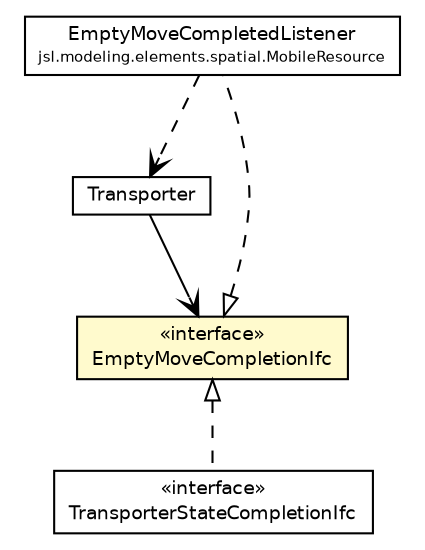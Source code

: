 #!/usr/local/bin/dot
#
# Class diagram 
# Generated by UMLGraph version 5.4 (http://www.umlgraph.org/)
#

digraph G {
	edge [fontname="Helvetica",fontsize=10,labelfontname="Helvetica",labelfontsize=10];
	node [fontname="Helvetica",fontsize=10,shape=plaintext];
	nodesep=0.25;
	ranksep=0.5;
	// jsl.modeling.elements.spatial.MobileResource.EmptyMoveCompletedListener
	c72461 [label=<<table title="jsl.modeling.elements.spatial.MobileResource.EmptyMoveCompletedListener" border="0" cellborder="1" cellspacing="0" cellpadding="2" port="p" href="../MobileResource.EmptyMoveCompletedListener.html">
		<tr><td><table border="0" cellspacing="0" cellpadding="1">
<tr><td align="center" balign="center"> EmptyMoveCompletedListener </td></tr>
<tr><td align="center" balign="center"><font point-size="7.0"> jsl.modeling.elements.spatial.MobileResource </font></td></tr>
		</table></td></tr>
		</table>>, URL="../MobileResource.EmptyMoveCompletedListener.html", fontname="Helvetica", fontcolor="black", fontsize=9.0];
	// jsl.modeling.elements.spatial.transporter.TransporterStateCompletionIfc
	c72476 [label=<<table title="jsl.modeling.elements.spatial.transporter.TransporterStateCompletionIfc" border="0" cellborder="1" cellspacing="0" cellpadding="2" port="p" href="./TransporterStateCompletionIfc.html">
		<tr><td><table border="0" cellspacing="0" cellpadding="1">
<tr><td align="center" balign="center"> &#171;interface&#187; </td></tr>
<tr><td align="center" balign="center"> TransporterStateCompletionIfc </td></tr>
		</table></td></tr>
		</table>>, URL="./TransporterStateCompletionIfc.html", fontname="Helvetica", fontcolor="black", fontsize=9.0];
	// jsl.modeling.elements.spatial.transporter.Transporter
	c72482 [label=<<table title="jsl.modeling.elements.spatial.transporter.Transporter" border="0" cellborder="1" cellspacing="0" cellpadding="2" port="p" href="./Transporter.html">
		<tr><td><table border="0" cellspacing="0" cellpadding="1">
<tr><td align="center" balign="center"> Transporter </td></tr>
		</table></td></tr>
		</table>>, URL="./Transporter.html", fontname="Helvetica", fontcolor="black", fontsize=9.0];
	// jsl.modeling.elements.spatial.transporter.EmptyMoveCompletionIfc
	c72494 [label=<<table title="jsl.modeling.elements.spatial.transporter.EmptyMoveCompletionIfc" border="0" cellborder="1" cellspacing="0" cellpadding="2" port="p" bgcolor="lemonChiffon" href="./EmptyMoveCompletionIfc.html">
		<tr><td><table border="0" cellspacing="0" cellpadding="1">
<tr><td align="center" balign="center"> &#171;interface&#187; </td></tr>
<tr><td align="center" balign="center"> EmptyMoveCompletionIfc </td></tr>
		</table></td></tr>
		</table>>, URL="./EmptyMoveCompletionIfc.html", fontname="Helvetica", fontcolor="black", fontsize=9.0];
	//jsl.modeling.elements.spatial.MobileResource.EmptyMoveCompletedListener implements jsl.modeling.elements.spatial.transporter.EmptyMoveCompletionIfc
	c72494:p -> c72461:p [dir=back,arrowtail=empty,style=dashed];
	//jsl.modeling.elements.spatial.transporter.TransporterStateCompletionIfc implements jsl.modeling.elements.spatial.transporter.EmptyMoveCompletionIfc
	c72494:p -> c72476:p [dir=back,arrowtail=empty,style=dashed];
	// jsl.modeling.elements.spatial.transporter.Transporter NAVASSOC jsl.modeling.elements.spatial.transporter.EmptyMoveCompletionIfc
	c72482:p -> c72494:p [taillabel="", label="", headlabel="", fontname="Helvetica", fontcolor="black", fontsize=10.0, color="black", arrowhead=open];
	// jsl.modeling.elements.spatial.MobileResource.EmptyMoveCompletedListener DEPEND jsl.modeling.elements.spatial.transporter.Transporter
	c72461:p -> c72482:p [taillabel="", label="", headlabel="", fontname="Helvetica", fontcolor="black", fontsize=10.0, color="black", arrowhead=open, style=dashed];
}

